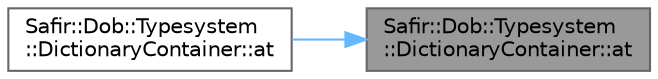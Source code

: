 digraph "Safir::Dob::Typesystem::DictionaryContainer::at"
{
 // LATEX_PDF_SIZE
  bgcolor="transparent";
  edge [fontname=Helvetica,fontsize=10,labelfontname=Helvetica,labelfontsize=10];
  node [fontname=Helvetica,fontsize=10,shape=box,height=0.2,width=0.4];
  rankdir="RL";
  Node1 [label="Safir::Dob::Typesystem\l::DictionaryContainer::at",height=0.2,width=0.4,color="gray40", fillcolor="grey60", style="filled", fontcolor="black",tooltip="Like operator[], but throws std::out_of_range if key is not in dictionary."];
  Node1 -> Node2 [dir="back",color="steelblue1",style="solid"];
  Node2 [label="Safir::Dob::Typesystem\l::DictionaryContainer::at",height=0.2,width=0.4,color="grey40", fillcolor="white", style="filled",URL="$a01427.html#adf307b5e8a5c96b8e08da40c9df6c85b",tooltip="Like operator[], but throws std::out_of_range if key is not in dictionary."];
}
